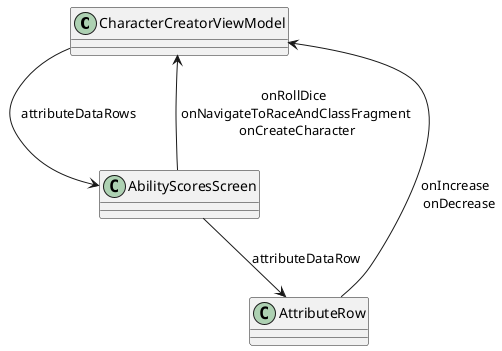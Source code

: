 @startuml


class CharacterCreatorViewModel
class AbilityScoresScreen
class AttributeRow

CharacterCreatorViewModel --> AbilityScoresScreen : attributeDataRows
AbilityScoresScreen --> CharacterCreatorViewModel : onRollDice \n onNavigateToRaceAndClassFragment \n onCreateCharacter
AbilityScoresScreen --> AttributeRow: attributeDataRow
AttributeRow --> CharacterCreatorViewModel: onIncrease \n onDecrease

@enduml